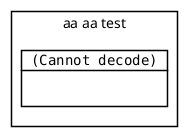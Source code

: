 @startuml
'https://plantuml.com/component-diagram

'!define SPRITE_PATH D:/Junker/Flutter/FlutterProjects/work-project/flutter_im_demo_and_uikit/v1_chat-demo-flutter/assets
'sprite $MYICON as SPRITE_PATH/groupList_fantasy.png
'
'participant "User" as A
'participant "System" as B
'A -> B : $MYICON Request


'![](D:/Junker/Flutter/FlutterProjects/work-project/flutter_im_demo_and_uikit/v1_chat-demo-flutter/assets/groupList_fantasy.png)

'participant "User" as A
'participant "System" as B
'
'A -> B : Request
'note right: ![](https://www.easemob.com/data/upload/ueditor/20190926/5d8c2b2d146b8.jpg)

'sticker "https://www.easemob.com/data/upload/ueditor/20190926/5d8c2b2d146b8.jpg" as sticker1
' participant "User" as A
' participant "System" as B
' A -> B : Request
' sticker1 over A : This is a sticker


'!define MY_ICON https://www.easemob.com/data/upload/ueditor/20190926/5d8c2b2d146b8.jpg
'sprite $MY_ICON as MY_ICON
'
'participant "User" as A
'participant "System" as B
'
'A -> B : $MY_ICON Some message

'note right:![](https://www.easemob.com/data/upload/ueditor/20190926/5d8c2b2d146b8.jpg)


'class Foo {
'}
'note right of Foo : !define FooIcon https://www.easemob.com/data/upload/ueditor/20190926/5d8c2b2d146b8.jpg
'Foo -down-> FooIcon


rectangle aa aa test{
   card <img:D:/Junker/Flutter/FlutterProjects/work-project/flutter_im_demo_and_uikit/v1_chat-demo-flutter/assets/groupList_fantasy.png{scale=1}>

}

@enduml